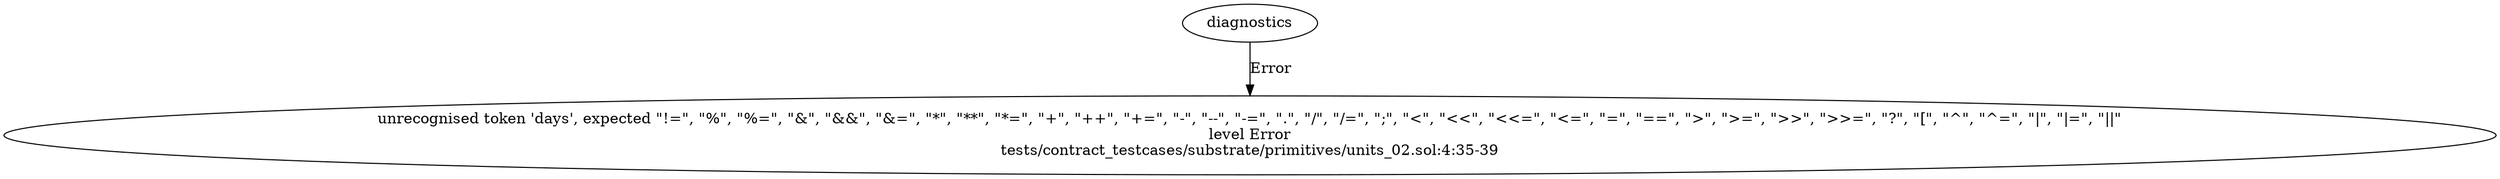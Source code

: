 strict digraph "tests/contract_testcases/substrate/primitives/units_02.sol" {
	diagnostic [label="unrecognised token 'days', expected \"!=\", \"%\", \"%=\", \"&\", \"&&\", \"&=\", \"*\", \"**\", \"*=\", \"+\", \"++\", \"+=\", \"-\", \"--\", \"-=\", \".\", \"/\", \"/=\", \";\", \"<\", \"<<\", \"<<=\", \"<=\", \"=\", \"==\", \">\", \">=\", \">>\", \">>=\", \"?\", \"[\", \"^\", \"^=\", \"|\", \"|=\", \"||\"\nlevel Error\ntests/contract_testcases/substrate/primitives/units_02.sol:4:35-39"]
	diagnostics -> diagnostic [label="Error"]
}
